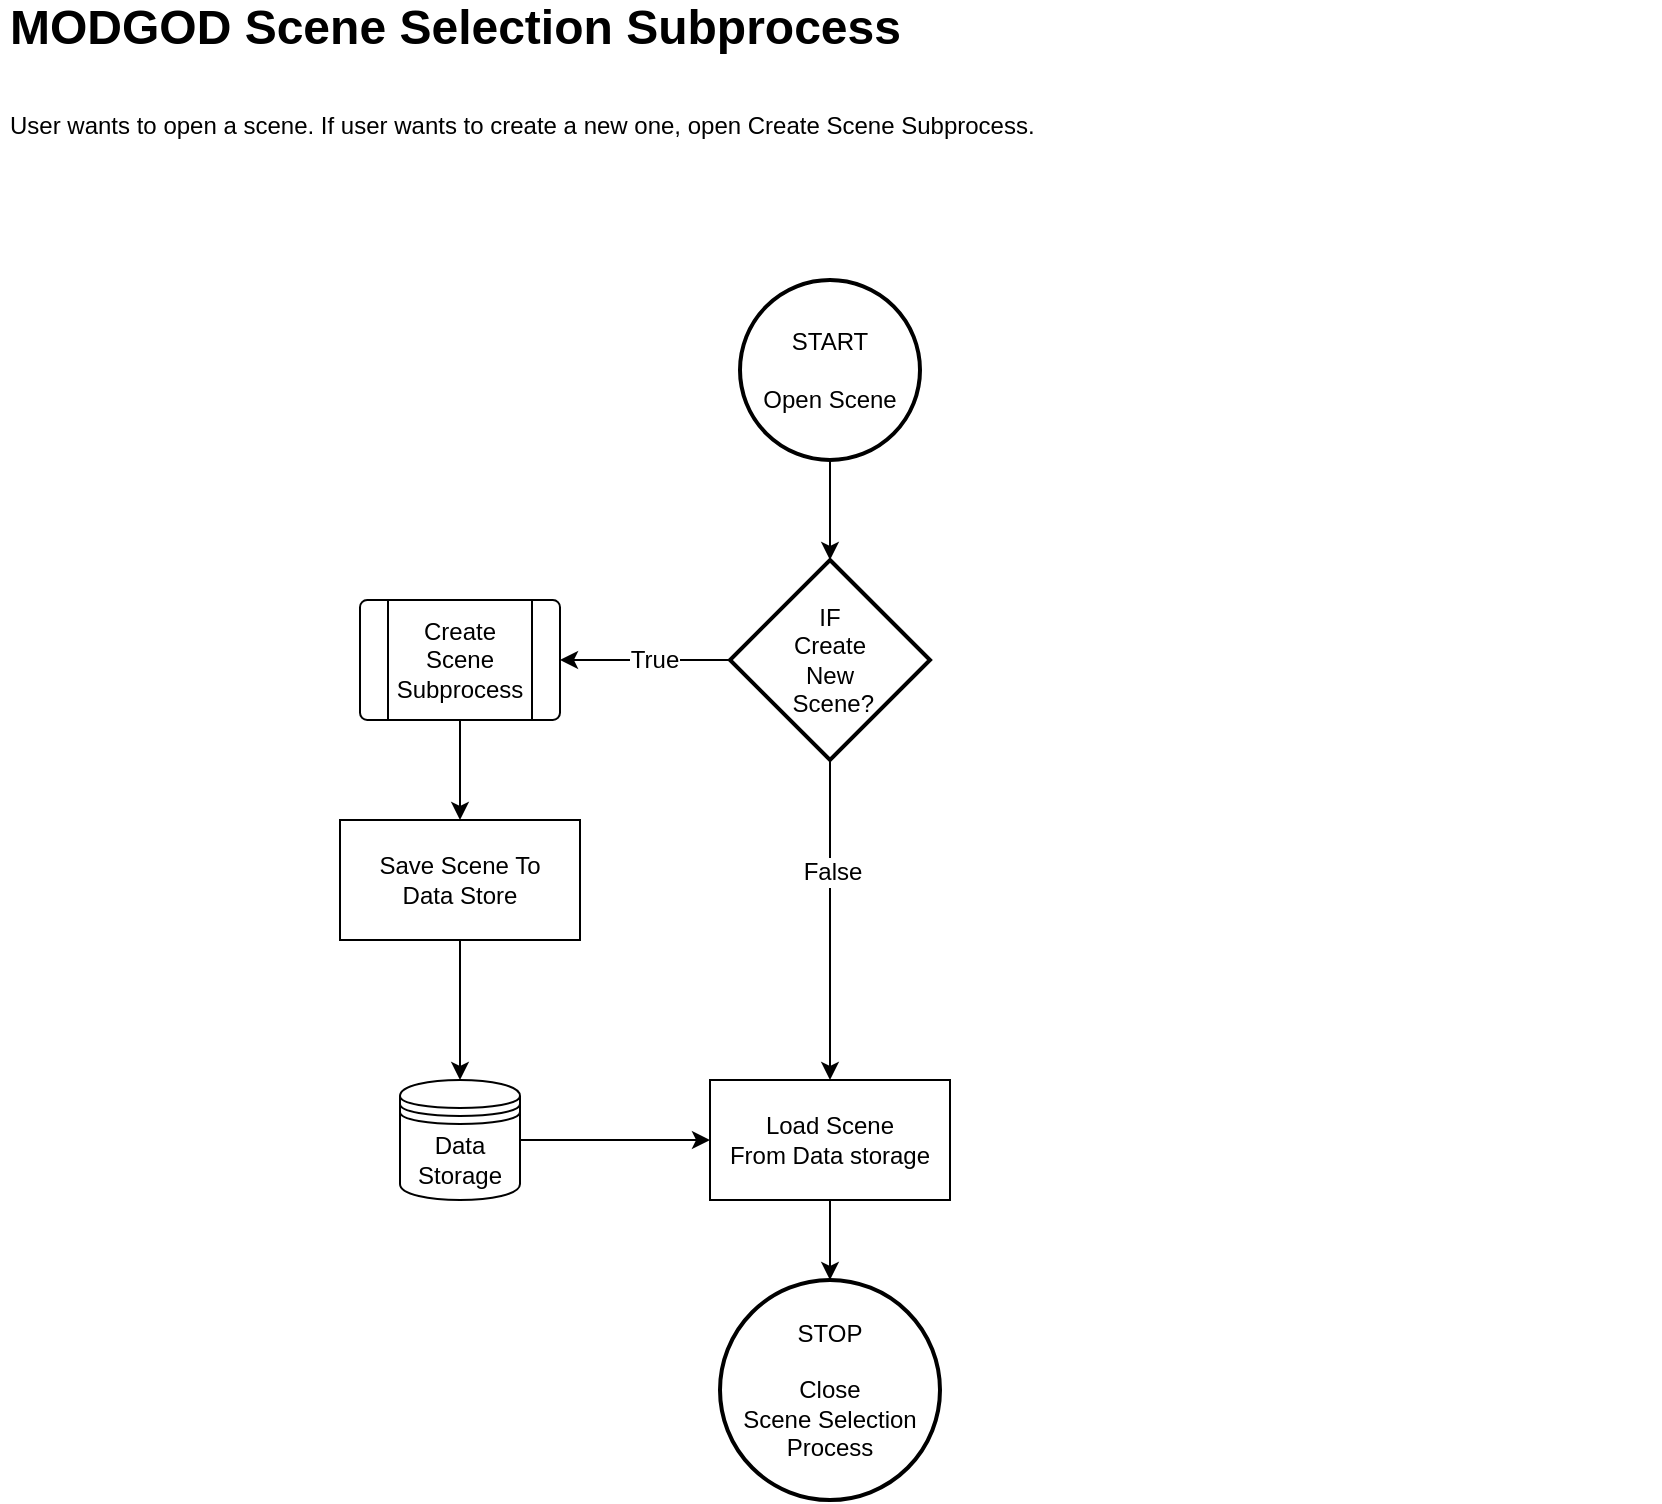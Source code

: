 <mxfile version="20.6.2" type="device"><diagram id="zRx6mBnDStIuMqTZuLI2" name="Page-1"><mxGraphModel dx="1648" dy="820" grid="1" gridSize="10" guides="1" tooltips="1" connect="1" arrows="1" fold="1" page="1" pageScale="1" pageWidth="850" pageHeight="1100" math="0" shadow="0"><root><mxCell id="0"/><mxCell id="1" parent="0"/><mxCell id="5ocdcOcvFj8SGhf5U9_h-1" style="edgeStyle=orthogonalEdgeStyle;rounded=0;orthogonalLoop=1;jettySize=auto;html=1;entryX=0.5;entryY=0;entryDx=0;entryDy=0;entryPerimeter=0;" parent="1" source="5ocdcOcvFj8SGhf5U9_h-2" target="5ocdcOcvFj8SGhf5U9_h-9" edge="1"><mxGeometry relative="1" as="geometry"><mxPoint x="415" y="270" as="targetPoint"/></mxGeometry></mxCell><mxCell id="5ocdcOcvFj8SGhf5U9_h-2" value="START&lt;br&gt;&lt;br&gt;Open Scene" style="strokeWidth=2;html=1;shape=mxgraph.flowchart.start_2;whiteSpace=wrap;" parent="1" vertex="1"><mxGeometry x="380" y="150" width="90" height="90" as="geometry"/></mxCell><mxCell id="5ocdcOcvFj8SGhf5U9_h-4" value="STOP&lt;br&gt;&lt;br&gt;Close&lt;br&gt;Scene Selection&lt;br&gt;Process" style="strokeWidth=2;html=1;shape=mxgraph.flowchart.start_2;whiteSpace=wrap;" parent="1" vertex="1"><mxGeometry x="370" y="650" width="110" height="110" as="geometry"/></mxCell><mxCell id="5ocdcOcvFj8SGhf5U9_h-5" style="edgeStyle=orthogonalEdgeStyle;rounded=0;orthogonalLoop=1;jettySize=auto;html=1;exitX=0.5;exitY=1;exitDx=0;exitDy=0;exitPerimeter=0;fontSize=12;entryX=0.5;entryY=0;entryDx=0;entryDy=0;" parent="1" source="5ocdcOcvFj8SGhf5U9_h-9" target="5ocdcOcvFj8SGhf5U9_h-11" edge="1"><mxGeometry relative="1" as="geometry"><mxPoint x="415" y="420" as="targetPoint"/></mxGeometry></mxCell><mxCell id="5ocdcOcvFj8SGhf5U9_h-6" value="False" style="edgeLabel;html=1;align=center;verticalAlign=middle;resizable=0;points=[];fontSize=12;" parent="5ocdcOcvFj8SGhf5U9_h-5" vertex="1" connectable="0"><mxGeometry x="-0.298" y="1" relative="1" as="geometry"><mxPoint as="offset"/></mxGeometry></mxCell><mxCell id="5ocdcOcvFj8SGhf5U9_h-7" style="edgeStyle=orthogonalEdgeStyle;rounded=0;orthogonalLoop=1;jettySize=auto;html=1;exitX=0;exitY=0.5;exitDx=0;exitDy=0;exitPerimeter=0;entryX=1;entryY=0.5;entryDx=0;entryDy=0;fontSize=12;" parent="1" source="5ocdcOcvFj8SGhf5U9_h-9" target="5ocdcOcvFj8SGhf5U9_h-15" edge="1"><mxGeometry relative="1" as="geometry"/></mxCell><mxCell id="5ocdcOcvFj8SGhf5U9_h-8" value="True" style="edgeLabel;html=1;align=center;verticalAlign=middle;resizable=0;points=[];fontSize=12;" parent="5ocdcOcvFj8SGhf5U9_h-7" vertex="1" connectable="0"><mxGeometry x="-0.093" relative="1" as="geometry"><mxPoint as="offset"/></mxGeometry></mxCell><mxCell id="5ocdcOcvFj8SGhf5U9_h-9" value="IF&lt;br&gt;Create&lt;br&gt;New&lt;br&gt;&amp;nbsp;Scene?" style="strokeWidth=2;html=1;shape=mxgraph.flowchart.decision;whiteSpace=wrap;" parent="1" vertex="1"><mxGeometry x="375" y="290" width="100" height="100" as="geometry"/></mxCell><mxCell id="5ocdcOcvFj8SGhf5U9_h-10" style="edgeStyle=orthogonalEdgeStyle;rounded=0;orthogonalLoop=1;jettySize=auto;html=1;exitX=0.5;exitY=1;exitDx=0;exitDy=0;fontSize=12;" parent="1" source="5ocdcOcvFj8SGhf5U9_h-11" target="5ocdcOcvFj8SGhf5U9_h-4" edge="1"><mxGeometry relative="1" as="geometry"/></mxCell><mxCell id="5ocdcOcvFj8SGhf5U9_h-11" value="Load Scene&lt;br&gt;From Data storage" style="rounded=0;whiteSpace=wrap;html=1;fontSize=12;" parent="1" vertex="1"><mxGeometry x="365" y="550" width="120" height="60" as="geometry"/></mxCell><mxCell id="5ocdcOcvFj8SGhf5U9_h-12" style="edgeStyle=orthogonalEdgeStyle;rounded=0;orthogonalLoop=1;jettySize=auto;html=1;exitX=1;exitY=0.5;exitDx=0;exitDy=0;entryX=0;entryY=0.5;entryDx=0;entryDy=0;fontSize=12;" parent="1" source="5ocdcOcvFj8SGhf5U9_h-13" target="5ocdcOcvFj8SGhf5U9_h-11" edge="1"><mxGeometry relative="1" as="geometry"/></mxCell><mxCell id="5ocdcOcvFj8SGhf5U9_h-13" value="Data&lt;br&gt;Storage" style="shape=datastore;whiteSpace=wrap;html=1;fontSize=12;" parent="1" vertex="1"><mxGeometry x="210" y="550" width="60" height="60" as="geometry"/></mxCell><mxCell id="5ocdcOcvFj8SGhf5U9_h-14" style="edgeStyle=orthogonalEdgeStyle;rounded=0;orthogonalLoop=1;jettySize=auto;html=1;exitX=0.5;exitY=1;exitDx=0;exitDy=0;fontSize=12;" parent="1" source="5ocdcOcvFj8SGhf5U9_h-15" target="5ocdcOcvFj8SGhf5U9_h-17" edge="1"><mxGeometry relative="1" as="geometry"/></mxCell><mxCell id="5ocdcOcvFj8SGhf5U9_h-15" value="Create Scene&lt;br&gt;Subprocess" style="verticalLabelPosition=middle;verticalAlign=middle;html=1;shape=process;whiteSpace=wrap;rounded=1;size=0.14;arcSize=6;fontSize=12;labelPosition=center;align=center;" parent="1" vertex="1"><mxGeometry x="190" y="310" width="100" height="60" as="geometry"/></mxCell><mxCell id="5ocdcOcvFj8SGhf5U9_h-16" style="edgeStyle=orthogonalEdgeStyle;rounded=0;orthogonalLoop=1;jettySize=auto;html=1;fontSize=12;" parent="1" source="5ocdcOcvFj8SGhf5U9_h-17" target="5ocdcOcvFj8SGhf5U9_h-13" edge="1"><mxGeometry relative="1" as="geometry"/></mxCell><mxCell id="5ocdcOcvFj8SGhf5U9_h-17" value="Save Scene To&lt;br&gt;Data Store" style="rounded=0;whiteSpace=wrap;html=1;fontSize=12;" parent="1" vertex="1"><mxGeometry x="180" y="420" width="120" height="60" as="geometry"/></mxCell><mxCell id="ZEftdWlGx3QhpoExExVU-1" value="&lt;span style=&quot;font-size: 24px;&quot;&gt;&lt;b&gt;MODGOD Scene Selection Subprocess&lt;/b&gt;&lt;/span&gt;&lt;h1&gt;&lt;span style=&quot;background-color: initial; font-size: 12px; font-weight: normal;&quot;&gt;User wants to open a scene. If user wants to create a new one, open Create Scene Subprocess.&lt;/span&gt;&lt;br&gt;&lt;/h1&gt;" style="text;html=1;strokeColor=none;fillColor=none;spacing=5;spacingTop=-20;whiteSpace=wrap;overflow=hidden;rounded=0;" vertex="1" parent="1"><mxGeometry x="10" y="20" width="830" height="120" as="geometry"/></mxCell></root></mxGraphModel></diagram></mxfile>